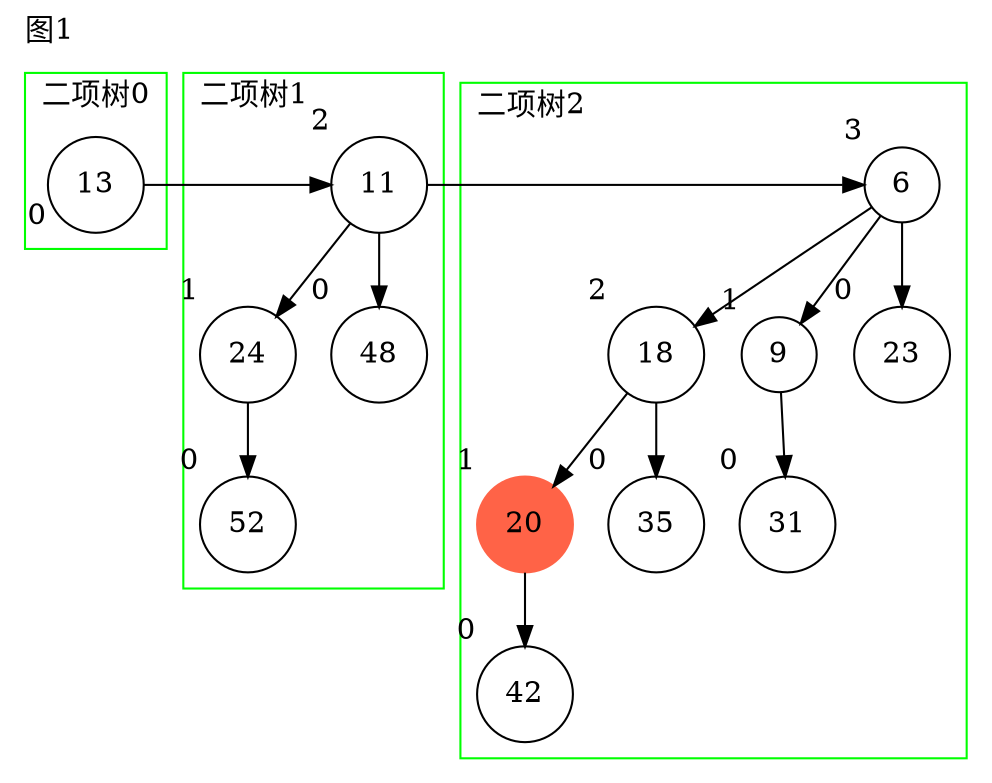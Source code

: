 digraph g{
node[shape=circle];
label="图1";
labeljust=l;
labelloc=t;
subgraph cluster_0 {
pencolor=green;label="二项树0";
n228[label=13, xlabel=0];
}
subgraph cluster_1 {
pencolor=green;label="二项树1";
n229[label=11, xlabel=2];
n230[label=24, xlabel=1];
n229->n230;
n231[label=48, xlabel=0];
n229->n231[weight=100];
n232[label=52, xlabel=0];
n230->n232[weight=100];
}
n228->n229[constraint=false];
subgraph cluster_2 {
pencolor=green;label="二项树2";
n233[label=6, xlabel=3];
n234[label=18, xlabel=2];
n233->n234;
n235[label=9, xlabel=1];
n233->n235;
n236[label=23, xlabel=0];
n233->n236[weight=100];
n237[label=31, xlabel=0];
n235->n237[weight=100];
n238[label=20, xlabel=1, style = filled,color="tomato"];
n234->n238;
n239[label=35, xlabel=0];
n234->n239[weight=100];
n240[label=42, xlabel=0];
n238->n240[weight=100];
}
n229->n233[constraint=false];
}
